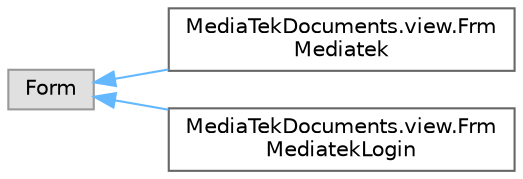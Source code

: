 digraph "Graphical Class Hierarchy"
{
 // LATEX_PDF_SIZE
  bgcolor="transparent";
  edge [fontname=Helvetica,fontsize=10,labelfontname=Helvetica,labelfontsize=10];
  node [fontname=Helvetica,fontsize=10,shape=box,height=0.2,width=0.4];
  rankdir="LR";
  Node0 [id="Node000000",label="Form",height=0.2,width=0.4,color="grey60", fillcolor="#E0E0E0", style="filled",tooltip=" "];
  Node0 -> Node1 [id="edge1_Node000000_Node000001",dir="back",color="steelblue1",style="solid",tooltip=" "];
  Node1 [id="Node000001",label="MediaTekDocuments.view.Frm\lMediatek",height=0.2,width=0.4,color="grey40", fillcolor="white", style="filled",URL="$class_media_tek_documents_1_1view_1_1_frm_mediatek.html",tooltip="Classe d'affichage."];
  Node0 -> Node2 [id="edge2_Node000000_Node000002",dir="back",color="steelblue1",style="solid",tooltip=" "];
  Node2 [id="Node000002",label="MediaTekDocuments.view.Frm\lMediatekLogin",height=0.2,width=0.4,color="grey40", fillcolor="white", style="filled",URL="$class_media_tek_documents_1_1view_1_1_frm_mediatek_login.html",tooltip=" "];
}
